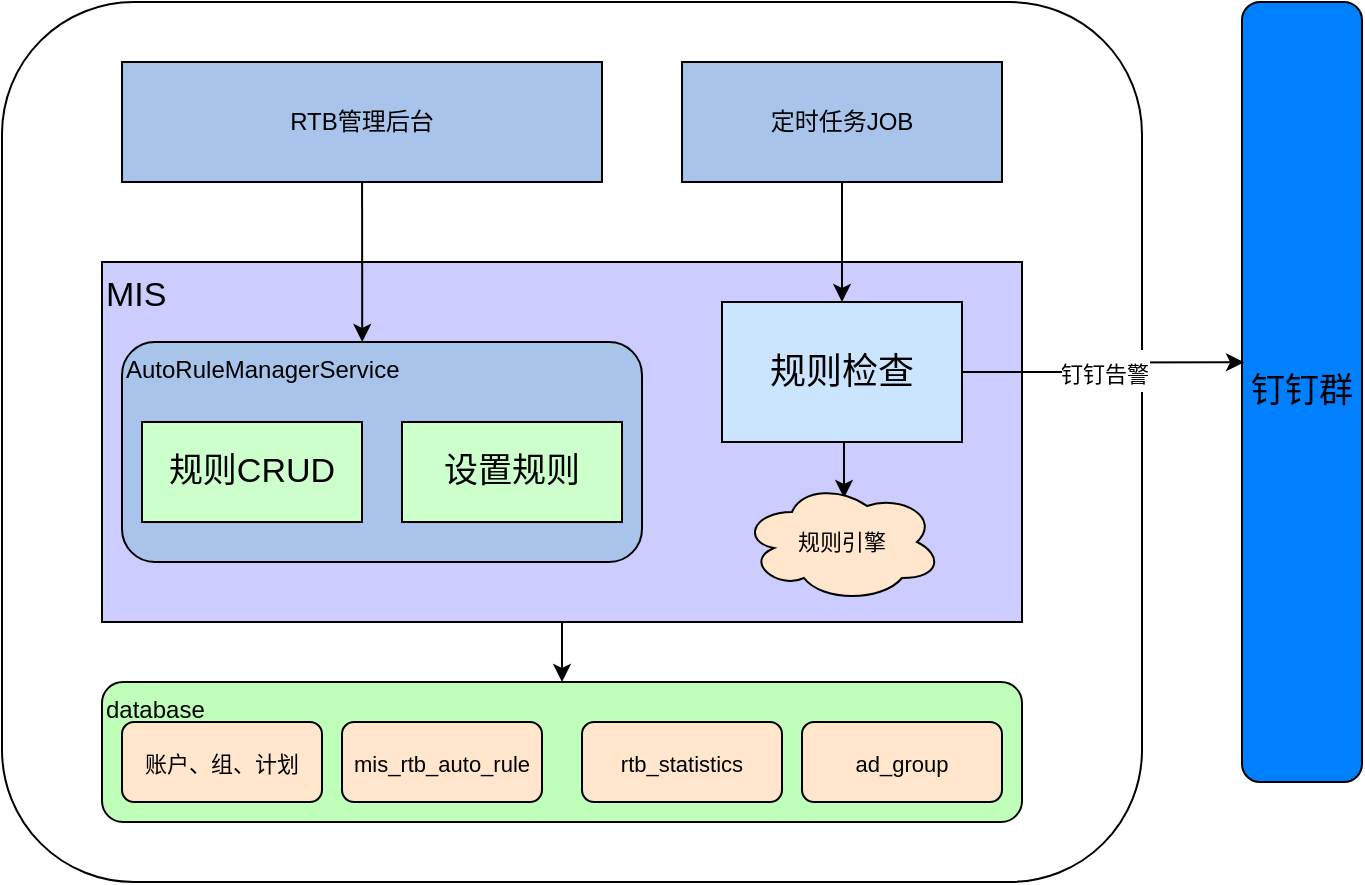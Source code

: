 <mxfile version="17.2.4" type="github">
  <diagram id="PP5L-ppohVsRFlUq7Srm" name="Page-1">
    <mxGraphModel dx="946" dy="646" grid="1" gridSize="10" guides="1" tooltips="1" connect="1" arrows="1" fold="1" page="1" pageScale="1" pageWidth="827" pageHeight="1169" math="0" shadow="0">
      <root>
        <mxCell id="0" />
        <mxCell id="1" parent="0" />
        <mxCell id="zOPSIdDhy5gWGaZtWJ9U-1" value="" style="rounded=1;whiteSpace=wrap;html=1;" vertex="1" parent="1">
          <mxGeometry x="90" y="110" width="570" height="440" as="geometry" />
        </mxCell>
        <mxCell id="zOPSIdDhy5gWGaZtWJ9U-2" value="RTB管理后台" style="rounded=0;whiteSpace=wrap;html=1;fillColor=#A9C4EB;" vertex="1" parent="1">
          <mxGeometry x="150" y="140" width="240" height="60" as="geometry" />
        </mxCell>
        <mxCell id="zOPSIdDhy5gWGaZtWJ9U-3" value="定时任务JOB" style="rounded=0;whiteSpace=wrap;html=1;fillColor=#A9C4EB;" vertex="1" parent="1">
          <mxGeometry x="430" y="140" width="160" height="60" as="geometry" />
        </mxCell>
        <mxCell id="zOPSIdDhy5gWGaZtWJ9U-7" style="edgeStyle=orthogonalEdgeStyle;rounded=0;orthogonalLoop=1;jettySize=auto;html=1;fontSize=17;" edge="1" parent="1" source="zOPSIdDhy5gWGaZtWJ9U-4" target="zOPSIdDhy5gWGaZtWJ9U-5">
          <mxGeometry relative="1" as="geometry" />
        </mxCell>
        <mxCell id="zOPSIdDhy5gWGaZtWJ9U-4" value="&lt;font style=&quot;font-size: 17px&quot;&gt;MIS&lt;/font&gt;" style="rounded=0;whiteSpace=wrap;html=1;fillColor=#CCCCFF;align=left;verticalAlign=top;" vertex="1" parent="1">
          <mxGeometry x="140" y="240" width="460" height="180" as="geometry" />
        </mxCell>
        <mxCell id="zOPSIdDhy5gWGaZtWJ9U-5" value="database" style="rounded=1;whiteSpace=wrap;html=1;fillColor=#BFFFBA;align=left;verticalAlign=top;" vertex="1" parent="1">
          <mxGeometry x="140" y="450" width="460" height="70" as="geometry" />
        </mxCell>
        <mxCell id="zOPSIdDhy5gWGaZtWJ9U-6" value="AutoRuleManagerService" style="rounded=1;whiteSpace=wrap;html=1;fillColor=#A9C4EB;align=left;verticalAlign=top;" vertex="1" parent="1">
          <mxGeometry x="150" y="280" width="260" height="110" as="geometry" />
        </mxCell>
        <mxCell id="zOPSIdDhy5gWGaZtWJ9U-8" value="规则CRUD" style="rounded=0;whiteSpace=wrap;html=1;fontSize=17;fillColor=#CCFFCC;" vertex="1" parent="1">
          <mxGeometry x="160" y="320" width="110" height="50" as="geometry" />
        </mxCell>
        <mxCell id="zOPSIdDhy5gWGaZtWJ9U-9" value="设置规则" style="rounded=0;whiteSpace=wrap;html=1;fontSize=17;fillColor=#CCFFCC;" vertex="1" parent="1">
          <mxGeometry x="290" y="320" width="110" height="50" as="geometry" />
        </mxCell>
        <mxCell id="zOPSIdDhy5gWGaZtWJ9U-10" value="钉钉群" style="rounded=1;whiteSpace=wrap;html=1;fontSize=17;fillColor=#007FFF;" vertex="1" parent="1">
          <mxGeometry x="710" y="110" width="60" height="390" as="geometry" />
        </mxCell>
        <mxCell id="zOPSIdDhy5gWGaZtWJ9U-21" style="edgeStyle=orthogonalEdgeStyle;rounded=0;orthogonalLoop=1;jettySize=auto;html=1;fontSize=18;entryX=0.017;entryY=0.462;entryDx=0;entryDy=0;entryPerimeter=0;" edge="1" parent="1" source="zOPSIdDhy5gWGaZtWJ9U-11" target="zOPSIdDhy5gWGaZtWJ9U-10">
          <mxGeometry relative="1" as="geometry">
            <mxPoint x="680" y="290" as="targetPoint" />
          </mxGeometry>
        </mxCell>
        <mxCell id="zOPSIdDhy5gWGaZtWJ9U-23" value="&lt;font style=&quot;font-size: 11px&quot;&gt;钉钉告警&lt;/font&gt;" style="edgeLabel;html=1;align=center;verticalAlign=middle;resizable=0;points=[];fontSize=18;" vertex="1" connectable="0" parent="zOPSIdDhy5gWGaZtWJ9U-21">
          <mxGeometry x="-0.023" y="-2" relative="1" as="geometry">
            <mxPoint x="-1" as="offset" />
          </mxGeometry>
        </mxCell>
        <mxCell id="zOPSIdDhy5gWGaZtWJ9U-24" style="edgeStyle=orthogonalEdgeStyle;rounded=0;orthogonalLoop=1;jettySize=auto;html=1;exitX=0.5;exitY=1;exitDx=0;exitDy=0;entryX=0.51;entryY=0.133;entryDx=0;entryDy=0;entryPerimeter=0;fontSize=11;" edge="1" parent="1" source="zOPSIdDhy5gWGaZtWJ9U-11" target="zOPSIdDhy5gWGaZtWJ9U-19">
          <mxGeometry relative="1" as="geometry" />
        </mxCell>
        <mxCell id="zOPSIdDhy5gWGaZtWJ9U-11" value="&lt;font style=&quot;font-size: 18px&quot;&gt;规则检查&lt;/font&gt;" style="rounded=0;whiteSpace=wrap;html=1;fontSize=17;fillColor=#CCE5FF;" vertex="1" parent="1">
          <mxGeometry x="450" y="260" width="120" height="70" as="geometry" />
        </mxCell>
        <mxCell id="zOPSIdDhy5gWGaZtWJ9U-12" value="&lt;font style=&quot;font-size: 11px&quot;&gt;账户、组、计划&lt;/font&gt;" style="rounded=1;whiteSpace=wrap;html=1;fontSize=17;fillColor=#FFE6CC;" vertex="1" parent="1">
          <mxGeometry x="150" y="470" width="100" height="40" as="geometry" />
        </mxCell>
        <mxCell id="zOPSIdDhy5gWGaZtWJ9U-15" value="&lt;span style=&quot;font-size: 11px&quot;&gt;mis_rtb_auto_rule&lt;/span&gt;" style="rounded=1;whiteSpace=wrap;html=1;fontSize=17;fillColor=#FFE6CC;" vertex="1" parent="1">
          <mxGeometry x="260" y="470" width="100" height="40" as="geometry" />
        </mxCell>
        <mxCell id="zOPSIdDhy5gWGaZtWJ9U-16" value="&lt;span style=&quot;font-size: 11px&quot;&gt;rtb_statistics&lt;/span&gt;" style="rounded=1;whiteSpace=wrap;html=1;fontSize=17;fillColor=#FFE6CC;" vertex="1" parent="1">
          <mxGeometry x="380" y="470" width="100" height="40" as="geometry" />
        </mxCell>
        <mxCell id="zOPSIdDhy5gWGaZtWJ9U-17" value="&lt;span style=&quot;font-size: 11px&quot;&gt;ad_group&lt;/span&gt;" style="rounded=1;whiteSpace=wrap;html=1;fontSize=17;fillColor=#FFE6CC;" vertex="1" parent="1">
          <mxGeometry x="490" y="470" width="100" height="40" as="geometry" />
        </mxCell>
        <mxCell id="zOPSIdDhy5gWGaZtWJ9U-19" value="规则引擎" style="ellipse;shape=cloud;whiteSpace=wrap;html=1;fontSize=11;fillColor=#FFE6CC;" vertex="1" parent="1">
          <mxGeometry x="460" y="350" width="100" height="60" as="geometry" />
        </mxCell>
        <mxCell id="zOPSIdDhy5gWGaZtWJ9U-20" style="edgeStyle=orthogonalEdgeStyle;rounded=0;orthogonalLoop=1;jettySize=auto;html=1;exitX=0.5;exitY=1;exitDx=0;exitDy=0;entryX=0.5;entryY=0;entryDx=0;entryDy=0;fontSize=11;" edge="1" parent="1" source="zOPSIdDhy5gWGaZtWJ9U-3" target="zOPSIdDhy5gWGaZtWJ9U-11">
          <mxGeometry relative="1" as="geometry" />
        </mxCell>
        <mxCell id="zOPSIdDhy5gWGaZtWJ9U-25" style="rounded=0;orthogonalLoop=1;jettySize=auto;html=1;fontSize=11;entryX=0.462;entryY=0;entryDx=0;entryDy=0;entryPerimeter=0;" edge="1" parent="1" source="zOPSIdDhy5gWGaZtWJ9U-2" target="zOPSIdDhy5gWGaZtWJ9U-6">
          <mxGeometry relative="1" as="geometry" />
        </mxCell>
      </root>
    </mxGraphModel>
  </diagram>
</mxfile>
